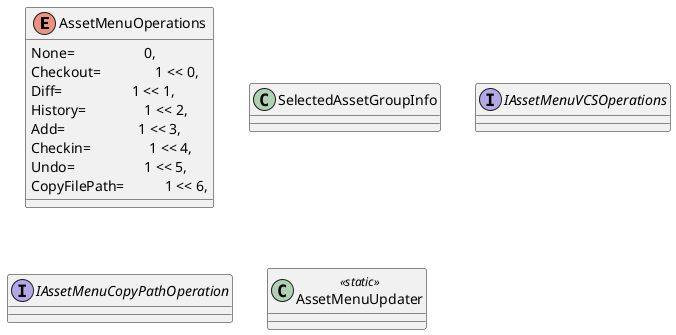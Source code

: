 @startuml
enum AssetMenuOperations {
    None=                   0,
    Checkout=               1 << 0,
    Diff=                   1 << 1,
    History=                1 << 2,
    Add=                    1 << 3,
    Checkin=                1 << 4,
    Undo=                   1 << 5,
    CopyFilePath=           1 << 6,
}
class SelectedAssetGroupInfo {
}
interface IAssetMenuVCSOperations {
}
interface IAssetMenuCopyPathOperation {
}
class AssetMenuUpdater <<static>> {
}
@enduml
